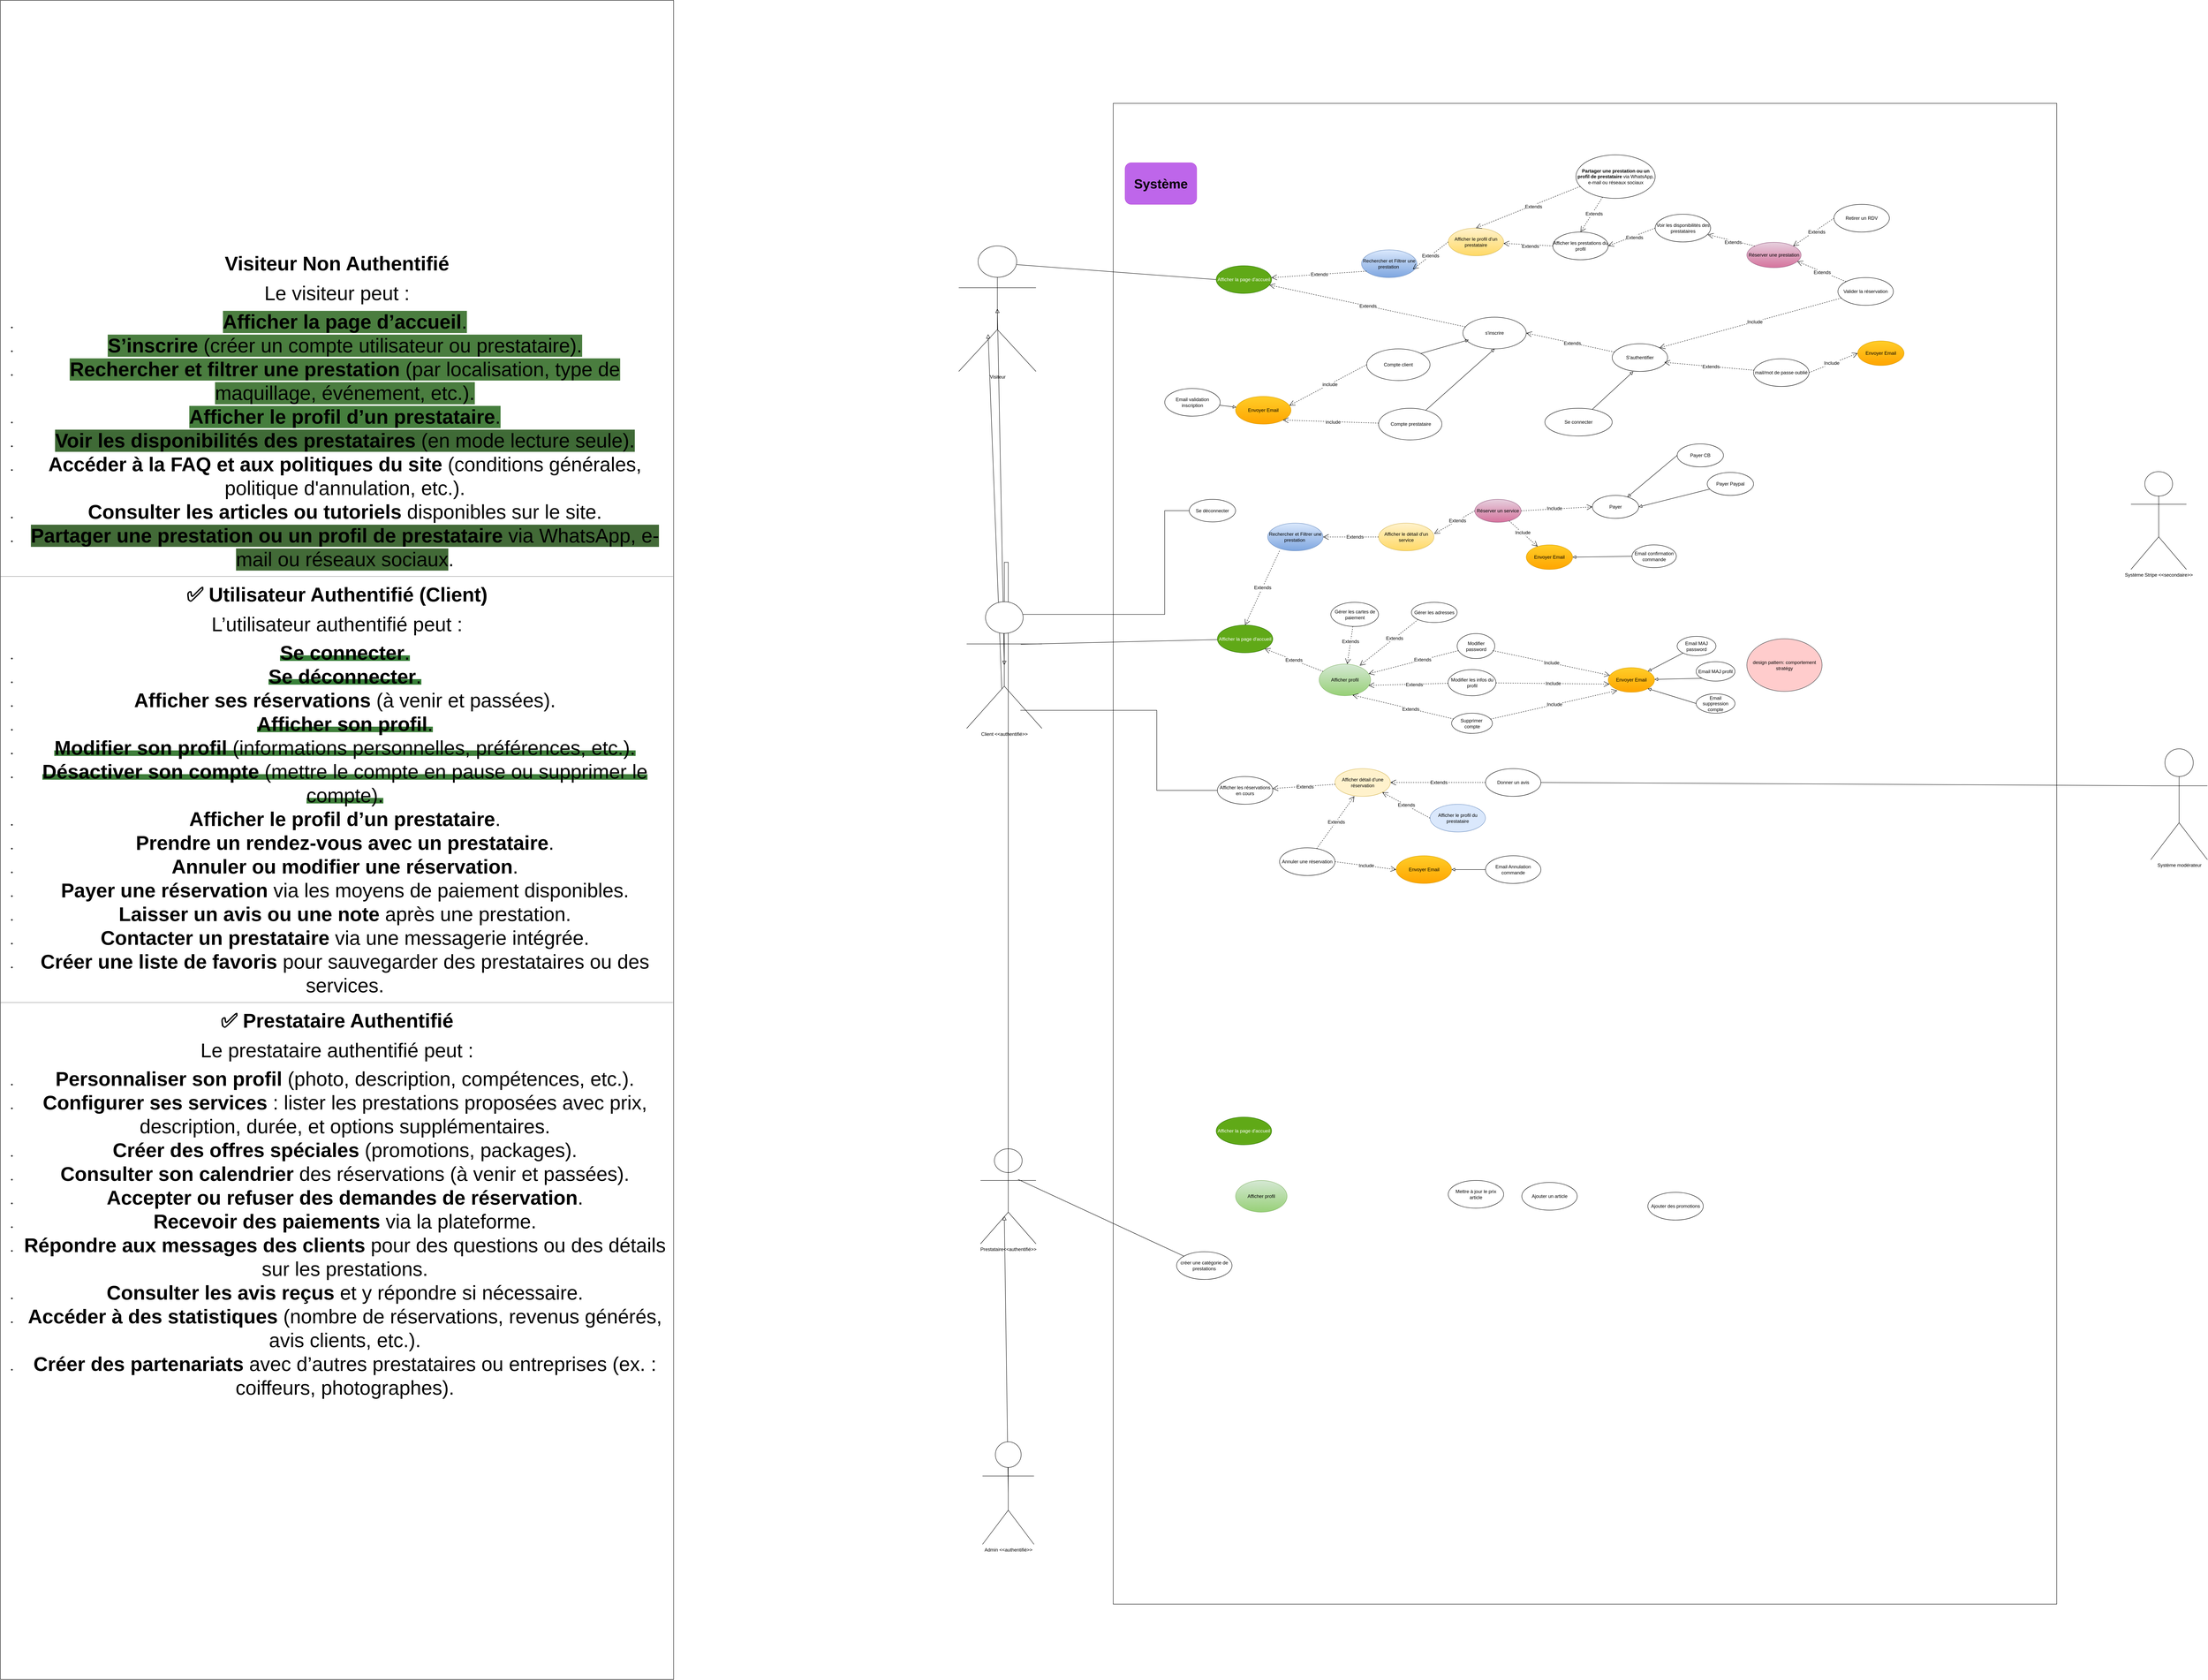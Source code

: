 <mxfile version="26.0.11">
  <diagram name="Page-1" id="6ZYqpIRizQXzz5DhEBzc">
    <mxGraphModel dx="7073" dy="3162" grid="1" gridSize="10" guides="1" tooltips="1" connect="1" arrows="1" fold="1" page="1" pageScale="1" pageWidth="827" pageHeight="1169" math="0" shadow="0">
      <root>
        <mxCell id="0" />
        <mxCell id="1" parent="0" />
        <mxCell id="JcrogjCkA5fSQEfnVnb9-1" value="Visiteur" style="shape=umlActor;verticalLabelPosition=bottom;verticalAlign=top;html=1;" parent="1" vertex="1">
          <mxGeometry x="-870" y="-540" width="195" height="317" as="geometry" />
        </mxCell>
        <mxCell id="JcrogjCkA5fSQEfnVnb9-2" style="rounded=0;orthogonalLoop=1;jettySize=auto;html=1;exitX=0.5;exitY=0.5;exitDx=0;exitDy=0;exitPerimeter=0;fontSize=12;startSize=8;endSize=8;endArrow=block;endFill=0;entryX=0.5;entryY=0.5;entryDx=0;entryDy=0;entryPerimeter=0;" parent="1" source="JcrogjCkA5fSQEfnVnb9-4" target="JcrogjCkA5fSQEfnVnb9-1" edge="1">
          <mxGeometry relative="1" as="geometry" />
        </mxCell>
        <mxCell id="JcrogjCkA5fSQEfnVnb9-3" value="Prestataire&amp;lt;&amp;lt;authentifié&amp;gt;&amp;gt;" style="shape=umlActor;verticalLabelPosition=bottom;verticalAlign=top;html=1;" parent="1" vertex="1">
          <mxGeometry x="-815" y="1740" width="140" height="240" as="geometry" />
        </mxCell>
        <mxCell id="JcrogjCkA5fSQEfnVnb9-5" value="Système Stripe &amp;lt;&amp;lt;secondaire&amp;gt;&amp;gt;" style="shape=umlActor;verticalLabelPosition=bottom;verticalAlign=top;html=1;" parent="1" vertex="1">
          <mxGeometry x="2090" y="30" width="140" height="247" as="geometry" />
        </mxCell>
        <mxCell id="JcrogjCkA5fSQEfnVnb9-6" value="" style="rounded=0;whiteSpace=wrap;html=1;" parent="1" vertex="1">
          <mxGeometry x="-480" y="-900" width="2382.5" height="3790" as="geometry" />
        </mxCell>
        <mxCell id="JcrogjCkA5fSQEfnVnb9-7" value="" style="rounded=1;whiteSpace=wrap;html=1;fillColor=light-dark(#be66ea, #392f3f);strokeColor=light-dark(#b84cd6, #9577a3);" parent="1" vertex="1">
          <mxGeometry x="-450" y="-750" width="180.75" height="105" as="geometry" />
        </mxCell>
        <mxCell id="JcrogjCkA5fSQEfnVnb9-8" value="&lt;font style=&quot;font-size: 33px;&quot;&gt;&lt;b&gt;Système&lt;/b&gt;&lt;/font&gt;" style="text;strokeColor=none;fillColor=none;html=1;align=center;verticalAlign=middle;whiteSpace=wrap;rounded=0;fontSize=16;strokeWidth=2;" parent="1" vertex="1">
          <mxGeometry x="-419.25" y="-722.5" width="119.25" height="50" as="geometry" />
        </mxCell>
        <mxCell id="JcrogjCkA5fSQEfnVnb9-9" value="" style="endArrow=none;html=1;rounded=0;fontSize=12;startSize=8;endSize=8;entryX=0;entryY=0.5;entryDx=0;entryDy=0;exitX=0.75;exitY=0.149;exitDx=0;exitDy=0;exitPerimeter=0;" parent="1" source="JcrogjCkA5fSQEfnVnb9-1" target="JcrogjCkA5fSQEfnVnb9-14" edge="1">
          <mxGeometry width="50" height="50" relative="1" as="geometry">
            <mxPoint x="-480" y="-453" as="sourcePoint" />
            <mxPoint x="-122" y="-265" as="targetPoint" />
          </mxGeometry>
        </mxCell>
        <mxCell id="JcrogjCkA5fSQEfnVnb9-10" style="rounded=0;orthogonalLoop=1;jettySize=auto;html=1;exitX=0.5;exitY=0.5;exitDx=0;exitDy=0;exitPerimeter=0;fontSize=12;startSize=8;endSize=8;endArrow=block;endFill=0;entryX=0.429;entryY=0.708;entryDx=0;entryDy=0;entryPerimeter=0;" parent="1" source="JcrogjCkA5fSQEfnVnb9-11" target="JcrogjCkA5fSQEfnVnb9-3" edge="1">
          <mxGeometry relative="1" as="geometry">
            <mxPoint x="-512" y="855" as="targetPoint" />
          </mxGeometry>
        </mxCell>
        <mxCell id="JcrogjCkA5fSQEfnVnb9-11" value="Admin &amp;lt;&amp;lt;authentifié&amp;gt;&amp;gt;" style="shape=umlActor;verticalLabelPosition=bottom;verticalAlign=top;html=1;" parent="1" vertex="1">
          <mxGeometry x="-810" y="2480" width="130" height="259" as="geometry" />
        </mxCell>
        <mxCell id="JcrogjCkA5fSQEfnVnb9-12" style="rounded=0;orthogonalLoop=1;jettySize=auto;html=1;exitX=0.466;exitY=0.686;exitDx=0;exitDy=0;exitPerimeter=0;entryX=0.38;entryY=0.704;entryDx=0;entryDy=0;entryPerimeter=0;fontSize=12;startSize=8;endSize=8;endArrow=block;endFill=0;" parent="1" source="JcrogjCkA5fSQEfnVnb9-4" target="JcrogjCkA5fSQEfnVnb9-1" edge="1">
          <mxGeometry relative="1" as="geometry" />
        </mxCell>
        <mxCell id="JcrogjCkA5fSQEfnVnb9-13" value="Rechercher et Filtrer une prestation&amp;nbsp;" style="ellipse;whiteSpace=wrap;html=1;fillColor=#dae8fc;strokeColor=#6c8ebf;gradientColor=#7ea6e0;" parent="1" vertex="1">
          <mxGeometry x="147" y="-530" width="140" height="70" as="geometry" />
        </mxCell>
        <mxCell id="JcrogjCkA5fSQEfnVnb9-14" value="Afficher la page d&#39;accueil" style="ellipse;whiteSpace=wrap;html=1;fillColor=#60a917;strokeColor=#2D7600;fontColor=#ffffff;" parent="1" vertex="1">
          <mxGeometry x="-220" y="-490" width="140" height="70" as="geometry" />
        </mxCell>
        <mxCell id="JcrogjCkA5fSQEfnVnb9-15" value="Extends" style="endArrow=open;endSize=12;dashed=1;html=1;rounded=0;fontSize=12;curved=1;exitX=0.09;exitY=0.768;exitDx=0;exitDy=0;exitPerimeter=0;" parent="1" source="JcrogjCkA5fSQEfnVnb9-13" target="JcrogjCkA5fSQEfnVnb9-14" edge="1">
          <mxGeometry x="-0.004" width="160" relative="1" as="geometry">
            <mxPoint x="62" y="-177" as="sourcePoint" />
            <mxPoint x="222" y="-177" as="targetPoint" />
            <mxPoint as="offset" />
          </mxGeometry>
        </mxCell>
        <mxCell id="JcrogjCkA5fSQEfnVnb9-16" value="Afficher le profil d&#39;un prestataire" style="ellipse;whiteSpace=wrap;html=1;fillColor=#fff2cc;gradientColor=#ffd966;strokeColor=#d6b656;" parent="1" vertex="1">
          <mxGeometry x="366" y="-585" width="140" height="70" as="geometry" />
        </mxCell>
        <mxCell id="JcrogjCkA5fSQEfnVnb9-17" value="Extends" style="endArrow=open;endSize=12;dashed=1;html=1;rounded=0;fontSize=12;curved=1;exitX=0;exitY=0.5;exitDx=0;exitDy=0;entryX=0.926;entryY=0.698;entryDx=0;entryDy=0;entryPerimeter=0;" parent="1" source="JcrogjCkA5fSQEfnVnb9-16" target="JcrogjCkA5fSQEfnVnb9-13" edge="1">
          <mxGeometry x="0.01" width="160" relative="1" as="geometry">
            <mxPoint x="438" y="-216" as="sourcePoint" />
            <mxPoint x="315" y="-221" as="targetPoint" />
            <Array as="points" />
            <mxPoint as="offset" />
          </mxGeometry>
        </mxCell>
        <mxCell id="JcrogjCkA5fSQEfnVnb9-22" value="Retirer un RDV" style="ellipse;whiteSpace=wrap;html=1;" parent="1" vertex="1">
          <mxGeometry x="1340" y="-645" width="140" height="70" as="geometry" />
        </mxCell>
        <mxCell id="JcrogjCkA5fSQEfnVnb9-23" value="Extends" style="endArrow=open;endSize=12;dashed=1;html=1;rounded=0;fontSize=12;curved=1;exitX=0;exitY=0.5;exitDx=0;exitDy=0;entryX=1;entryY=0;entryDx=0;entryDy=0;" parent="1" source="JcrogjCkA5fSQEfnVnb9-22" target="ZPxUNIYuf-vSOhyrgH9L-7" edge="1">
          <mxGeometry x="-0.093" y="4" width="160" relative="1" as="geometry">
            <mxPoint x="313" y="-135" as="sourcePoint" />
            <mxPoint x="468.77" y="-331.533" as="targetPoint" />
            <mxPoint as="offset" />
          </mxGeometry>
        </mxCell>
        <mxCell id="JcrogjCkA5fSQEfnVnb9-28" value="Valider la réservation" style="ellipse;whiteSpace=wrap;html=1;" parent="1" vertex="1">
          <mxGeometry x="1350" y="-460" width="140" height="70" as="geometry" />
        </mxCell>
        <mxCell id="JcrogjCkA5fSQEfnVnb9-29" value="S&#39;authentifier" style="ellipse;whiteSpace=wrap;html=1;" parent="1" vertex="1">
          <mxGeometry x="780" y="-293" width="140" height="70" as="geometry" />
        </mxCell>
        <mxCell id="JcrogjCkA5fSQEfnVnb9-30" value="Extends" style="endArrow=open;endSize=12;dashed=1;html=1;rounded=0;fontSize=12;curved=1;exitX=0;exitY=0;exitDx=0;exitDy=0;entryX=0.928;entryY=0.75;entryDx=0;entryDy=0;entryPerimeter=0;" parent="1" source="JcrogjCkA5fSQEfnVnb9-28" target="ZPxUNIYuf-vSOhyrgH9L-7" edge="1">
          <mxGeometry x="-0.051" y="1" width="160" relative="1" as="geometry">
            <mxPoint x="261" y="-28" as="sourcePoint" />
            <mxPoint x="500" y="-155" as="targetPoint" />
            <mxPoint x="-1" as="offset" />
          </mxGeometry>
        </mxCell>
        <mxCell id="JcrogjCkA5fSQEfnVnb9-31" value="Include" style="endArrow=open;endSize=12;dashed=1;html=1;rounded=0;fontSize=12;curved=1;entryX=1;entryY=0;entryDx=0;entryDy=0;" parent="1" source="JcrogjCkA5fSQEfnVnb9-28" target="JcrogjCkA5fSQEfnVnb9-29" edge="1">
          <mxGeometry x="-0.051" y="1" width="160" relative="1" as="geometry">
            <mxPoint x="265" y="57" as="sourcePoint" />
            <mxPoint x="140" y="34" as="targetPoint" />
            <mxPoint x="-1" as="offset" />
          </mxGeometry>
        </mxCell>
        <mxCell id="JcrogjCkA5fSQEfnVnb9-32" value="s&#39;inscrire" style="ellipse;whiteSpace=wrap;html=1;" parent="1" vertex="1">
          <mxGeometry x="403" y="-360" width="160" height="80" as="geometry" />
        </mxCell>
        <mxCell id="JcrogjCkA5fSQEfnVnb9-33" value="Extends" style="endArrow=open;endSize=12;dashed=1;html=1;rounded=0;fontSize=12;curved=1;" parent="1" source="JcrogjCkA5fSQEfnVnb9-32" target="JcrogjCkA5fSQEfnVnb9-14" edge="1">
          <mxGeometry x="-0.004" width="160" relative="1" as="geometry">
            <mxPoint x="-108" y="-137" as="sourcePoint" />
            <mxPoint x="-121" y="-203" as="targetPoint" />
            <mxPoint as="offset" />
          </mxGeometry>
        </mxCell>
        <mxCell id="JcrogjCkA5fSQEfnVnb9-34" value="Extends" style="endArrow=open;endSize=12;dashed=1;html=1;rounded=0;fontSize=12;curved=1;entryX=1;entryY=0.5;entryDx=0;entryDy=0;" parent="1" source="JcrogjCkA5fSQEfnVnb9-29" target="JcrogjCkA5fSQEfnVnb9-32" edge="1">
          <mxGeometry x="-0.051" y="1" width="160" relative="1" as="geometry">
            <mxPoint x="117" y="161" as="sourcePoint" />
            <mxPoint x="-8" y="138" as="targetPoint" />
            <mxPoint x="-1" as="offset" />
          </mxGeometry>
        </mxCell>
        <mxCell id="JcrogjCkA5fSQEfnVnb9-35" value="Donner un avis" style="ellipse;whiteSpace=wrap;html=1;" parent="1" vertex="1">
          <mxGeometry x="460" y="780" width="140" height="70" as="geometry" />
        </mxCell>
        <mxCell id="JcrogjCkA5fSQEfnVnb9-37" value="Afficher les réservations en cours" style="ellipse;whiteSpace=wrap;html=1;" parent="1" vertex="1">
          <mxGeometry x="-217" y="800" width="140" height="70" as="geometry" />
        </mxCell>
        <mxCell id="JcrogjCkA5fSQEfnVnb9-40" value="Envoyer Email" style="ellipse;whiteSpace=wrap;html=1;fillColor=#ffcd28;strokeColor=#d79b00;gradientColor=#ffa500;" parent="1" vertex="1">
          <mxGeometry x="-171" y="-160" width="140" height="70" as="geometry" />
        </mxCell>
        <mxCell id="JcrogjCkA5fSQEfnVnb9-41" value="Email validation inscription" style="ellipse;whiteSpace=wrap;html=1;" parent="1" vertex="1">
          <mxGeometry x="-349.88" y="-180" width="140" height="70" as="geometry" />
        </mxCell>
        <mxCell id="JcrogjCkA5fSQEfnVnb9-42" style="rounded=0;orthogonalLoop=1;jettySize=auto;html=1;fontSize=12;endArrow=block;endFill=0;" parent="1" source="JcrogjCkA5fSQEfnVnb9-41" target="JcrogjCkA5fSQEfnVnb9-40" edge="1">
          <mxGeometry relative="1" as="geometry">
            <mxPoint x="-231.5" y="54" as="sourcePoint" />
            <mxPoint x="-218.5" y="-225" as="targetPoint" />
          </mxGeometry>
        </mxCell>
        <mxCell id="JcrogjCkA5fSQEfnVnb9-43" value="include" style="endArrow=open;endSize=12;dashed=1;html=1;rounded=0;fontSize=12;curved=1;entryX=0.971;entryY=0.329;entryDx=0;entryDy=0;entryPerimeter=0;exitX=0;exitY=0.5;exitDx=0;exitDy=0;" parent="1" source="ZPxUNIYuf-vSOhyrgH9L-33" target="JcrogjCkA5fSQEfnVnb9-40" edge="1">
          <mxGeometry x="-0.051" y="1" width="160" relative="1" as="geometry">
            <mxPoint x="-148" y="-62" as="sourcePoint" />
            <mxPoint x="-119" y="-179" as="targetPoint" />
            <mxPoint x="-1" as="offset" />
          </mxGeometry>
        </mxCell>
        <mxCell id="JcrogjCkA5fSQEfnVnb9-44" value="Se déconnecter" style="ellipse;whiteSpace=wrap;html=1;" parent="1" vertex="1">
          <mxGeometry x="-288" y="100" width="117" height="57" as="geometry" />
        </mxCell>
        <mxCell id="JcrogjCkA5fSQEfnVnb9-45" value="" style="endArrow=none;html=1;rounded=0;fontSize=12;startSize=8;endSize=8;exitX=0.75;exitY=0.1;exitDx=0;exitDy=0;exitPerimeter=0;edgeStyle=elbowEdgeStyle;" parent="1" source="JcrogjCkA5fSQEfnVnb9-4" target="JcrogjCkA5fSQEfnVnb9-44" edge="1">
          <mxGeometry width="50" height="50" relative="1" as="geometry">
            <mxPoint x="-482" y="27" as="sourcePoint" />
            <mxPoint x="-189" y="78" as="targetPoint" />
            <Array as="points">
              <mxPoint x="-350" y="240" />
            </Array>
          </mxGeometry>
        </mxCell>
        <mxCell id="JcrogjCkA5fSQEfnVnb9-46" value="Réserver un service" style="ellipse;whiteSpace=wrap;html=1;fillColor=#e6d0de;strokeColor=#996185;gradientColor=#d5739d;" parent="1" vertex="1">
          <mxGeometry x="433" y="100" width="117" height="58" as="geometry" />
        </mxCell>
        <mxCell id="JcrogjCkA5fSQEfnVnb9-47" value="Envoyer Email" style="ellipse;whiteSpace=wrap;html=1;fillColor=#ffcd28;strokeColor=#d79b00;gradientColor=#ffa500;" parent="1" vertex="1">
          <mxGeometry x="563" y="215" width="117" height="62" as="geometry" />
        </mxCell>
        <mxCell id="JcrogjCkA5fSQEfnVnb9-48" value="Include" style="endArrow=open;endSize=12;dashed=1;html=1;rounded=0;fontSize=12;curved=1;" parent="1" source="JcrogjCkA5fSQEfnVnb9-46" target="JcrogjCkA5fSQEfnVnb9-47" edge="1">
          <mxGeometry x="-0.051" y="1" width="160" relative="1" as="geometry">
            <mxPoint x="-67" y="334" as="sourcePoint" />
            <mxPoint x="-117" y="257" as="targetPoint" />
            <mxPoint x="-1" as="offset" />
          </mxGeometry>
        </mxCell>
        <mxCell id="JcrogjCkA5fSQEfnVnb9-49" value="Email confirmation commande" style="ellipse;whiteSpace=wrap;html=1;" parent="1" vertex="1">
          <mxGeometry x="830" y="215" width="112" height="57.5" as="geometry" />
        </mxCell>
        <mxCell id="JcrogjCkA5fSQEfnVnb9-50" style="rounded=0;orthogonalLoop=1;jettySize=auto;html=1;fontSize=12;endArrow=block;endFill=0;exitX=0;exitY=0.5;exitDx=0;exitDy=0;entryX=1;entryY=0.5;entryDx=0;entryDy=0;" parent="1" source="JcrogjCkA5fSQEfnVnb9-49" target="JcrogjCkA5fSQEfnVnb9-47" edge="1">
          <mxGeometry relative="1" as="geometry">
            <mxPoint x="-31" y="394" as="sourcePoint" />
            <mxPoint x="-52" y="308" as="targetPoint" />
          </mxGeometry>
        </mxCell>
        <mxCell id="JcrogjCkA5fSQEfnVnb9-52" value="" style="endArrow=none;html=1;rounded=0;exitX=0.714;exitY=0.857;exitDx=0;exitDy=0;exitPerimeter=0;edgeStyle=elbowEdgeStyle;" parent="1" source="JcrogjCkA5fSQEfnVnb9-4" target="JcrogjCkA5fSQEfnVnb9-37" edge="1">
          <mxGeometry width="50" height="50" relative="1" as="geometry">
            <mxPoint x="-511" y="178" as="sourcePoint" />
            <mxPoint x="-296" y="354.5" as="targetPoint" />
            <Array as="points">
              <mxPoint x="-370" y="690" />
            </Array>
          </mxGeometry>
        </mxCell>
        <mxCell id="JcrogjCkA5fSQEfnVnb9-53" value="Afficher détail d&#39;une réservation" style="ellipse;whiteSpace=wrap;html=1;fillColor=#fff2cc;strokeColor=#d6b656;" parent="1" vertex="1">
          <mxGeometry x="80" y="780" width="140" height="70" as="geometry" />
        </mxCell>
        <mxCell id="JcrogjCkA5fSQEfnVnb9-54" value="Extends" style="endArrow=open;endSize=12;dashed=1;html=1;rounded=0;fontSize=12;curved=1;" parent="1" source="JcrogjCkA5fSQEfnVnb9-53" target="JcrogjCkA5fSQEfnVnb9-37" edge="1">
          <mxGeometry x="-0.051" y="1" width="160" relative="1" as="geometry">
            <mxPoint x="-46" y="542" as="sourcePoint" />
            <mxPoint x="-96" y="465" as="targetPoint" />
            <mxPoint x="-1" as="offset" />
          </mxGeometry>
        </mxCell>
        <mxCell id="JcrogjCkA5fSQEfnVnb9-56" value="Extends" style="endArrow=open;endSize=12;dashed=1;html=1;rounded=0;fontSize=12;curved=1;entryX=1;entryY=0.5;entryDx=0;entryDy=0;exitX=0;exitY=0.5;exitDx=0;exitDy=0;" parent="1" source="JcrogjCkA5fSQEfnVnb9-35" target="JcrogjCkA5fSQEfnVnb9-53" edge="1">
          <mxGeometry x="-0.012" width="160" relative="1" as="geometry">
            <mxPoint x="397" y="330" as="sourcePoint" />
            <mxPoint x="212.66" y="823.82" as="targetPoint" />
            <mxPoint as="offset" />
          </mxGeometry>
        </mxCell>
        <mxCell id="JcrogjCkA5fSQEfnVnb9-60" value="Afficher le profil du prestataire" style="ellipse;whiteSpace=wrap;html=1;fillColor=#dae8fc;strokeColor=#6c8ebf;" parent="1" vertex="1">
          <mxGeometry x="320" y="870" width="140" height="70" as="geometry" />
        </mxCell>
        <mxCell id="JcrogjCkA5fSQEfnVnb9-61" value="Extends" style="endArrow=open;endSize=12;dashed=1;html=1;rounded=0;fontSize=12;curved=1;exitX=0;exitY=0.5;exitDx=0;exitDy=0;entryX=1;entryY=1;entryDx=0;entryDy=0;" parent="1" source="JcrogjCkA5fSQEfnVnb9-60" target="JcrogjCkA5fSQEfnVnb9-53" edge="1">
          <mxGeometry x="0.012" width="160" relative="1" as="geometry">
            <mxPoint x="152" y="453.09" as="sourcePoint" />
            <mxPoint x="71" y="453.09" as="targetPoint" />
            <mxPoint x="1" as="offset" />
          </mxGeometry>
        </mxCell>
        <mxCell id="JcrogjCkA5fSQEfnVnb9-62" value="Annuler une réservation" style="ellipse;whiteSpace=wrap;html=1;" parent="1" vertex="1">
          <mxGeometry x="-60" y="980" width="140" height="70" as="geometry" />
        </mxCell>
        <mxCell id="JcrogjCkA5fSQEfnVnb9-63" value="Extends" style="endArrow=open;endSize=12;dashed=1;html=1;rounded=0;fontSize=12;curved=1;entryX=0.35;entryY=0.994;entryDx=0;entryDy=0;entryPerimeter=0;" parent="1" source="JcrogjCkA5fSQEfnVnb9-62" target="JcrogjCkA5fSQEfnVnb9-53" edge="1">
          <mxGeometry x="0.012" width="160" relative="1" as="geometry">
            <mxPoint x="147" y="525" as="sourcePoint" />
            <mxPoint x="84.615" y="1008.462" as="targetPoint" />
            <mxPoint x="1" as="offset" />
          </mxGeometry>
        </mxCell>
        <mxCell id="JcrogjCkA5fSQEfnVnb9-64" value="Envoyer Email" style="ellipse;whiteSpace=wrap;html=1;fillColor=#ffcd28;strokeColor=#d79b00;gradientColor=#ffa500;" parent="1" vertex="1">
          <mxGeometry x="234.5" y="1000" width="140" height="70" as="geometry" />
        </mxCell>
        <mxCell id="JcrogjCkA5fSQEfnVnb9-65" value="Include" style="endArrow=open;endSize=12;dashed=1;html=1;rounded=0;fontSize=12;curved=1;exitX=1;exitY=0.5;exitDx=0;exitDy=0;entryX=0;entryY=0.5;entryDx=0;entryDy=0;" parent="1" source="JcrogjCkA5fSQEfnVnb9-62" target="JcrogjCkA5fSQEfnVnb9-64" edge="1">
          <mxGeometry x="0.029" width="160" relative="1" as="geometry">
            <mxPoint x="268" y="547" as="sourcePoint" />
            <mxPoint x="330" y="548" as="targetPoint" />
            <mxPoint as="offset" />
            <Array as="points" />
          </mxGeometry>
        </mxCell>
        <mxCell id="JcrogjCkA5fSQEfnVnb9-66" value="Email Annulation commande" style="ellipse;whiteSpace=wrap;html=1;" parent="1" vertex="1">
          <mxGeometry x="460" y="1000" width="140" height="70" as="geometry" />
        </mxCell>
        <mxCell id="JcrogjCkA5fSQEfnVnb9-67" style="rounded=0;orthogonalLoop=1;jettySize=auto;html=1;fontSize=12;endArrow=block;endFill=0;" parent="1" source="JcrogjCkA5fSQEfnVnb9-66" target="JcrogjCkA5fSQEfnVnb9-64" edge="1">
          <mxGeometry relative="1" as="geometry">
            <mxPoint x="445" y="432" as="sourcePoint" />
            <mxPoint x="377" y="433" as="targetPoint" />
          </mxGeometry>
        </mxCell>
        <mxCell id="JcrogjCkA5fSQEfnVnb9-68" value="Afficher profil" style="ellipse;whiteSpace=wrap;html=1;fillColor=#d5e8d4;gradientColor=#97d077;strokeColor=#82b366;" parent="1" vertex="1">
          <mxGeometry x="40" y="516" width="130" height="80" as="geometry" />
        </mxCell>
        <mxCell id="JcrogjCkA5fSQEfnVnb9-69" value="" style="endArrow=none;html=1;rounded=0;fontSize=12;startSize=8;endSize=8;exitX=0.72;exitY=0.336;exitDx=0;exitDy=0;exitPerimeter=0;" parent="1" source="JcrogjCkA5fSQEfnVnb9-4" target="ZPxUNIYuf-vSOhyrgH9L-13" edge="1">
          <mxGeometry width="50" height="50" relative="1" as="geometry">
            <mxPoint x="-475" y="54" as="sourcePoint" />
            <mxPoint x="-180" y="390" as="targetPoint" />
          </mxGeometry>
        </mxCell>
        <mxCell id="JcrogjCkA5fSQEfnVnb9-70" value="Modifier les infos du profil" style="ellipse;whiteSpace=wrap;html=1;" parent="1" vertex="1">
          <mxGeometry x="365.5" y="530" width="121" height="66" as="geometry" />
        </mxCell>
        <mxCell id="JcrogjCkA5fSQEfnVnb9-71" value="Modifier password" style="ellipse;whiteSpace=wrap;html=1;" parent="1" vertex="1">
          <mxGeometry x="388.5" y="439" width="95" height="63" as="geometry" />
        </mxCell>
        <mxCell id="JcrogjCkA5fSQEfnVnb9-72" value="Extends" style="endArrow=open;endSize=12;dashed=1;html=1;rounded=0;fontSize=12;curved=1;" parent="1" source="JcrogjCkA5fSQEfnVnb9-71" target="JcrogjCkA5fSQEfnVnb9-68" edge="1">
          <mxGeometry x="-0.198" width="160" relative="1" as="geometry">
            <mxPoint x="-102" y="133" as="sourcePoint" />
            <mxPoint x="160" y="540" as="targetPoint" />
            <mxPoint as="offset" />
            <Array as="points" />
          </mxGeometry>
        </mxCell>
        <mxCell id="JcrogjCkA5fSQEfnVnb9-73" value="Extends" style="endArrow=open;endSize=12;dashed=1;html=1;rounded=0;fontSize=12;curved=1;entryX=0.961;entryY=0.673;entryDx=0;entryDy=0;entryPerimeter=0;" parent="1" source="JcrogjCkA5fSQEfnVnb9-70" target="JcrogjCkA5fSQEfnVnb9-68" edge="1">
          <mxGeometry x="-0.148" y="1" width="160" relative="1" as="geometry">
            <mxPoint x="-137" y="110" as="sourcePoint" />
            <mxPoint x="-188" y="140" as="targetPoint" />
            <mxPoint as="offset" />
          </mxGeometry>
        </mxCell>
        <mxCell id="JcrogjCkA5fSQEfnVnb9-74" value="Supprimer&amp;nbsp; compte" style="ellipse;whiteSpace=wrap;html=1;" parent="1" vertex="1">
          <mxGeometry x="374.5" y="640" width="103" height="51" as="geometry" />
        </mxCell>
        <mxCell id="JcrogjCkA5fSQEfnVnb9-75" value="Extends" style="endArrow=open;endSize=12;dashed=1;html=1;rounded=0;fontSize=12;curved=1;entryX=0.648;entryY=0.976;entryDx=0;entryDy=0;entryPerimeter=0;" parent="1" source="JcrogjCkA5fSQEfnVnb9-74" target="JcrogjCkA5fSQEfnVnb9-68" edge="1">
          <mxGeometry x="-0.148" y="1" width="160" relative="1" as="geometry">
            <mxPoint x="-73" y="143" as="sourcePoint" />
            <mxPoint x="136" y="573" as="targetPoint" />
            <mxPoint as="offset" />
          </mxGeometry>
        </mxCell>
        <mxCell id="JcrogjCkA5fSQEfnVnb9-76" value="Envoyer Email" style="ellipse;whiteSpace=wrap;html=1;fillColor=#ffcd28;strokeColor=#d79b00;gradientColor=#ffa500;" parent="1" vertex="1">
          <mxGeometry x="770" y="525" width="117" height="62" as="geometry" />
        </mxCell>
        <mxCell id="JcrogjCkA5fSQEfnVnb9-77" value="Include" style="endArrow=open;endSize=12;dashed=1;html=1;rounded=0;fontSize=12;curved=1;exitX=0.945;exitY=0.681;exitDx=0;exitDy=0;exitPerimeter=0;" parent="1" source="JcrogjCkA5fSQEfnVnb9-71" target="JcrogjCkA5fSQEfnVnb9-76" edge="1">
          <mxGeometry x="0.01" width="160" relative="1" as="geometry">
            <mxPoint x="44" y="107" as="sourcePoint" />
            <mxPoint x="-19" y="136" as="targetPoint" />
            <mxPoint as="offset" />
          </mxGeometry>
        </mxCell>
        <mxCell id="JcrogjCkA5fSQEfnVnb9-78" value="Include" style="endArrow=open;endSize=12;dashed=1;html=1;rounded=0;fontSize=12;curved=1;entryX=0.026;entryY=0.672;entryDx=0;entryDy=0;entryPerimeter=0;" parent="1" source="JcrogjCkA5fSQEfnVnb9-70" target="JcrogjCkA5fSQEfnVnb9-76" edge="1">
          <mxGeometry x="0.01" width="160" relative="1" as="geometry">
            <mxPoint x="-19" y="157" as="sourcePoint" />
            <mxPoint x="189" y="202" as="targetPoint" />
            <mxPoint as="offset" />
          </mxGeometry>
        </mxCell>
        <mxCell id="JcrogjCkA5fSQEfnVnb9-79" value="Include" style="endArrow=open;endSize=12;dashed=1;html=1;rounded=0;fontSize=12;curved=1;entryX=0.192;entryY=0.932;entryDx=0;entryDy=0;entryPerimeter=0;" parent="1" source="JcrogjCkA5fSQEfnVnb9-74" target="JcrogjCkA5fSQEfnVnb9-76" edge="1">
          <mxGeometry x="0.01" width="160" relative="1" as="geometry">
            <mxPoint x="19" y="175" as="sourcePoint" />
            <mxPoint x="142" y="159" as="targetPoint" />
            <mxPoint as="offset" />
          </mxGeometry>
        </mxCell>
        <mxCell id="JcrogjCkA5fSQEfnVnb9-80" value="Email MAJ password" style="ellipse;whiteSpace=wrap;html=1;" parent="1" vertex="1">
          <mxGeometry x="944" y="446" width="98" height="49" as="geometry" />
        </mxCell>
        <mxCell id="JcrogjCkA5fSQEfnVnb9-81" value="Email MAJ profil" style="ellipse;whiteSpace=wrap;html=1;" parent="1" vertex="1">
          <mxGeometry x="992" y="510" width="98" height="49" as="geometry" />
        </mxCell>
        <mxCell id="JcrogjCkA5fSQEfnVnb9-82" value="Email suppression compte" style="ellipse;whiteSpace=wrap;html=1;" parent="1" vertex="1">
          <mxGeometry x="992" y="591" width="98" height="49" as="geometry" />
        </mxCell>
        <mxCell id="JcrogjCkA5fSQEfnVnb9-83" style="rounded=0;orthogonalLoop=1;jettySize=auto;html=1;fontSize=12;endArrow=block;endFill=0;" parent="1" source="JcrogjCkA5fSQEfnVnb9-80" target="JcrogjCkA5fSQEfnVnb9-76" edge="1">
          <mxGeometry relative="1" as="geometry">
            <mxPoint x="368" y="120" as="sourcePoint" />
            <mxPoint x="249" y="202" as="targetPoint" />
          </mxGeometry>
        </mxCell>
        <mxCell id="JcrogjCkA5fSQEfnVnb9-85" style="rounded=0;orthogonalLoop=1;jettySize=auto;html=1;fontSize=12;endArrow=block;endFill=0;entryX=1;entryY=1;entryDx=0;entryDy=0;exitX=0;exitY=0.5;exitDx=0;exitDy=0;" parent="1" source="JcrogjCkA5fSQEfnVnb9-82" target="JcrogjCkA5fSQEfnVnb9-76" edge="1">
          <mxGeometry relative="1" as="geometry">
            <mxPoint x="302" y="226" as="sourcePoint" />
            <mxPoint x="229" y="218" as="targetPoint" />
          </mxGeometry>
        </mxCell>
        <mxCell id="JcrogjCkA5fSQEfnVnb9-86" style="edgeStyle=none;curved=1;rounded=0;orthogonalLoop=1;jettySize=auto;html=1;exitX=0.5;exitY=1;exitDx=0;exitDy=0;fontSize=12;startSize=8;endSize=8;" parent="1" edge="1">
          <mxGeometry relative="1" as="geometry">
            <mxPoint x="20" y="1030" as="sourcePoint" />
            <mxPoint x="20" y="1030" as="targetPoint" />
          </mxGeometry>
        </mxCell>
        <mxCell id="JcrogjCkA5fSQEfnVnb9-87" value="Gérer les cartes de paiement" style="ellipse;whiteSpace=wrap;html=1;" parent="1" vertex="1">
          <mxGeometry x="69.5" y="360" width="120.5" height="61" as="geometry" />
        </mxCell>
        <mxCell id="JcrogjCkA5fSQEfnVnb9-88" value="Gérer les adresses" style="ellipse;whiteSpace=wrap;html=1;" parent="1" vertex="1">
          <mxGeometry x="273" y="360" width="115.5" height="51" as="geometry" />
        </mxCell>
        <mxCell id="JcrogjCkA5fSQEfnVnb9-89" value="Extends" style="endArrow=open;endSize=12;dashed=1;html=1;rounded=0;fontSize=12;" parent="1" source="JcrogjCkA5fSQEfnVnb9-87" target="JcrogjCkA5fSQEfnVnb9-68" edge="1">
          <mxGeometry x="-0.19" width="160" relative="1" as="geometry">
            <mxPoint x="-162" y="248" as="sourcePoint" />
            <mxPoint x="-225" y="216" as="targetPoint" />
            <mxPoint as="offset" />
          </mxGeometry>
        </mxCell>
        <mxCell id="JcrogjCkA5fSQEfnVnb9-90" value="Extends" style="endArrow=open;endSize=12;dashed=1;html=1;rounded=0;fontSize=12;curved=1;exitX=0;exitY=1;exitDx=0;exitDy=0;entryX=0.788;entryY=0.048;entryDx=0;entryDy=0;entryPerimeter=0;" parent="1" source="JcrogjCkA5fSQEfnVnb9-88" target="JcrogjCkA5fSQEfnVnb9-68" edge="1">
          <mxGeometry x="-0.18" width="160" relative="1" as="geometry">
            <mxPoint x="-238" y="273" as="sourcePoint" />
            <mxPoint x="-198" y="211" as="targetPoint" />
            <mxPoint as="offset" />
            <Array as="points" />
          </mxGeometry>
        </mxCell>
        <mxCell id="JcrogjCkA5fSQEfnVnb9-91" value="créer une catégorie de prestations" style="ellipse;whiteSpace=wrap;html=1;" parent="1" vertex="1">
          <mxGeometry x="-320" y="2000" width="140" height="70" as="geometry" />
        </mxCell>
        <mxCell id="JcrogjCkA5fSQEfnVnb9-93" value="" style="endArrow=none;html=1;rounded=0;exitX=0.677;exitY=0.322;exitDx=0;exitDy=0;exitPerimeter=0;" parent="1" source="JcrogjCkA5fSQEfnVnb9-3" target="JcrogjCkA5fSQEfnVnb9-91" edge="1">
          <mxGeometry width="50" height="50" relative="1" as="geometry">
            <mxPoint x="-424" y="844" as="sourcePoint" />
            <mxPoint x="-225" y="1113" as="targetPoint" />
          </mxGeometry>
        </mxCell>
        <mxCell id="JcrogjCkA5fSQEfnVnb9-95" value="Ajouter un article" style="ellipse;whiteSpace=wrap;html=1;" parent="1" vertex="1">
          <mxGeometry x="551.75" y="1825" width="140" height="70" as="geometry" />
        </mxCell>
        <mxCell id="JcrogjCkA5fSQEfnVnb9-96" value="Mettre à jour le prix article" style="ellipse;whiteSpace=wrap;html=1;" parent="1" vertex="1">
          <mxGeometry x="366" y="1820" width="140" height="70" as="geometry" />
        </mxCell>
        <mxCell id="JcrogjCkA5fSQEfnVnb9-97" value="Ajouter des promotions" style="ellipse;whiteSpace=wrap;html=1;" parent="1" vertex="1">
          <mxGeometry x="870" y="1850" width="140" height="70" as="geometry" />
        </mxCell>
        <mxCell id="JcrogjCkA5fSQEfnVnb9-104" value="Système modérateur" style="shape=umlActor;verticalLabelPosition=bottom;verticalAlign=top;html=1;" parent="1" vertex="1">
          <mxGeometry x="2140" y="730" width="143" height="280" as="geometry" />
        </mxCell>
        <mxCell id="JcrogjCkA5fSQEfnVnb9-105" value="" style="endArrow=none;html=1;rounded=0;exitX=1;exitY=0.5;exitDx=0;exitDy=0;entryX=0;entryY=0.333;entryDx=0;entryDy=0;entryPerimeter=0;elbow=vertical;" parent="1" source="JcrogjCkA5fSQEfnVnb9-35" target="JcrogjCkA5fSQEfnVnb9-104" edge="1">
          <mxGeometry width="50" height="50" relative="1" as="geometry">
            <mxPoint x="-158" y="576" as="sourcePoint" />
            <mxPoint x="1485" y="543" as="targetPoint" />
          </mxGeometry>
        </mxCell>
        <mxCell id="0VXXz9JsmSmNUR_kG7N2-2" value="&lt;h2&gt;&lt;strong&gt;&lt;font style=&quot;font-size: 50px;&quot;&gt;Visiteur Non Authentifié&lt;/font&gt;&lt;/strong&gt;&lt;/h2&gt;&lt;p&gt;&lt;font style=&quot;font-size: 50px;&quot;&gt;Le visiteur peut :&lt;/font&gt;&lt;/p&gt;&lt;ul&gt;&lt;li&gt;&lt;font style=&quot;font-size: 50px; background-color: light-dark(rgb(74, 125, 63), rgb(255, 255, 255));&quot;&gt;&lt;strong style=&quot;&quot;&gt;Afficher la page d’accueil&lt;/strong&gt;.&lt;/font&gt;&lt;/li&gt;&lt;li&gt;&lt;font style=&quot;font-size: 50px; background-color: light-dark(rgb(74, 125, 63), rgb(255, 255, 255));&quot;&gt;&lt;strong style=&quot;&quot;&gt;S’inscrire&lt;/strong&gt; (créer un compte utilisateur ou prestataire).&lt;/font&gt;&lt;/li&gt;&lt;li&gt;&lt;font style=&quot;font-size: 50px; background-color: light-dark(rgb(74, 125, 63), rgb(255, 255, 255));&quot;&gt;&lt;strong style=&quot;&quot;&gt;Rechercher et filtrer une prestation&lt;/strong&gt; (par localisation, type de maquillage, événement, etc.).&lt;/font&gt;&lt;/li&gt;&lt;li&gt;&lt;font style=&quot;font-size: 50px; background-color: light-dark(rgb(69, 126, 61), rgb(255, 255, 255));&quot;&gt;&lt;strong&gt;Afficher le profil d’un prestataire&lt;/strong&gt;.&lt;/font&gt;&lt;/li&gt;&lt;li&gt;&lt;font style=&quot;font-size: 50px; background-color: light-dark(rgb(63, 106, 54), rgb(255, 255, 255));&quot;&gt;&lt;strong&gt;Voir les disponibilités des prestataires&lt;/strong&gt; (en mode lecture seule).&lt;/font&gt;&lt;/li&gt;&lt;li&gt;&lt;font style=&quot;font-size: 50px;&quot;&gt;&lt;strong&gt;Accéder à la FAQ et aux politiques du site&lt;/strong&gt; (conditions générales, politique d&#39;annulation, etc.).&lt;/font&gt;&lt;/li&gt;&lt;li&gt;&lt;font style=&quot;font-size: 50px;&quot;&gt;&lt;strong&gt;Consulter les articles ou tutoriels&lt;/strong&gt; disponibles sur le site.&lt;/font&gt;&lt;/li&gt;&lt;li&gt;&lt;font style=&quot;font-size: 50px;&quot;&gt;&lt;span style=&quot;background-color: light-dark(rgb(66, 106, 55), rgb(255, 255, 255));&quot;&gt;&lt;strong&gt;Partager une prestation ou un profil de prestataire&lt;/strong&gt; via WhatsApp, e-mail ou réseaux sociaux&lt;/span&gt;.&lt;/font&gt;&lt;/li&gt;&lt;/ul&gt;&lt;hr&gt;&lt;h2&gt;&lt;font style=&quot;font-size: 50px;&quot;&gt;✅ &lt;strong&gt;Utilisateur Authentifié (Client)&lt;/strong&gt;&lt;/font&gt;&lt;/h2&gt;&lt;p&gt;&lt;font style=&quot;font-size: 50px;&quot;&gt;L’utilisateur authentifié peut :&lt;/font&gt;&lt;/p&gt;&lt;ul&gt;&lt;li&gt;&lt;span style=&quot;background-color: light-dark(rgb(56, 128, 57), rgb(255, 255, 255));&quot;&gt;&lt;font style=&quot;font-size: 50px;&quot;&gt;&lt;strong&gt;Se connecter&lt;/strong&gt;.&lt;/font&gt;&lt;/span&gt;&lt;/li&gt;&lt;li&gt;&lt;span style=&quot;background-color: light-dark(rgb(56, 128, 57), rgb(255, 255, 255));&quot;&gt;&lt;font style=&quot;font-size: 50px;&quot;&gt;&lt;strong&gt;Se déconnecter&lt;/strong&gt;.&lt;/font&gt;&lt;/span&gt;&lt;/li&gt;&lt;li&gt;&lt;font style=&quot;font-size: 50px;&quot;&gt;&lt;strong&gt;Afficher ses réservations&lt;/strong&gt; (à venir et passées).&lt;/font&gt;&lt;/li&gt;&lt;li&gt;&lt;span style=&quot;background-color: light-dark(rgb(63, 127, 59), rgb(255, 255, 255));&quot;&gt;&lt;font style=&quot;font-size: 50px;&quot;&gt;&lt;strong&gt;Afficher son profil&lt;/strong&gt;.&lt;/font&gt;&lt;/span&gt;&lt;/li&gt;&lt;li&gt;&lt;span style=&quot;background-color: light-dark(rgb(63, 127, 59), rgb(255, 255, 255));&quot;&gt;&lt;font style=&quot;font-size: 50px;&quot;&gt;&lt;strong&gt;Modifier son profil&lt;/strong&gt; (informations personnelles, préférences, etc.).&lt;/font&gt;&lt;/span&gt;&lt;/li&gt;&lt;li&gt;&lt;span style=&quot;background-color: light-dark(rgb(63, 127, 59), rgb(255, 255, 255));&quot;&gt;&lt;font style=&quot;font-size: 50px;&quot;&gt;&lt;strong&gt;Désactiver son compte&lt;/strong&gt; (mettre le compte en pause ou supprimer le compte).&lt;/font&gt;&lt;/span&gt;&lt;/li&gt;&lt;li&gt;&lt;font style=&quot;font-size: 50px;&quot;&gt;&lt;strong&gt;Afficher le profil d’un prestataire&lt;/strong&gt;.&lt;/font&gt;&lt;/li&gt;&lt;li&gt;&lt;font style=&quot;font-size: 50px;&quot;&gt;&lt;strong&gt;Prendre un rendez-vous avec un prestataire&lt;/strong&gt;.&lt;/font&gt;&lt;/li&gt;&lt;li&gt;&lt;font style=&quot;font-size: 50px;&quot;&gt;&lt;strong&gt;Annuler ou modifier une réservation&lt;/strong&gt;.&lt;/font&gt;&lt;/li&gt;&lt;li&gt;&lt;font style=&quot;font-size: 50px;&quot;&gt;&lt;strong&gt;Payer une réservation&lt;/strong&gt; via les moyens de paiement disponibles.&lt;/font&gt;&lt;/li&gt;&lt;li&gt;&lt;font style=&quot;font-size: 50px;&quot;&gt;&lt;strong&gt;Laisser un avis ou une note&lt;/strong&gt; après une prestation.&lt;/font&gt;&lt;/li&gt;&lt;li&gt;&lt;font style=&quot;font-size: 50px;&quot;&gt;&lt;strong&gt;Contacter un prestataire&lt;/strong&gt; via une messagerie intégrée.&lt;/font&gt;&lt;/li&gt;&lt;li&gt;&lt;font style=&quot;font-size: 50px;&quot;&gt;&lt;strong&gt;Créer une liste de favoris&lt;/strong&gt; pour sauvegarder des prestataires ou des services.&lt;/font&gt;&lt;/li&gt;&lt;/ul&gt;&lt;hr&gt;&lt;h2&gt;&lt;font style=&quot;font-size: 50px;&quot;&gt;✅ &lt;strong&gt;Prestataire Authentifié&lt;/strong&gt;&lt;/font&gt;&lt;/h2&gt;&lt;p&gt;&lt;font style=&quot;font-size: 50px;&quot;&gt;Le prestataire authentifié peut :&lt;/font&gt;&lt;/p&gt;&lt;ul&gt;&lt;li&gt;&lt;font style=&quot;font-size: 50px;&quot;&gt;&lt;strong&gt;Personnaliser son profil&lt;/strong&gt; (photo, description, compétences, etc.).&lt;/font&gt;&lt;/li&gt;&lt;li&gt;&lt;font style=&quot;font-size: 50px;&quot;&gt;&lt;strong&gt;Configurer ses services&lt;/strong&gt; : lister les prestations proposées avec prix, description, durée, et options supplémentaires.&lt;/font&gt;&lt;/li&gt;&lt;li&gt;&lt;font style=&quot;font-size: 50px;&quot;&gt;&lt;strong&gt;Créer des offres spéciales&lt;/strong&gt; (promotions, packages).&lt;/font&gt;&lt;/li&gt;&lt;li&gt;&lt;font style=&quot;font-size: 50px;&quot;&gt;&lt;strong&gt;Consulter son calendrier&lt;/strong&gt; des réservations (à venir et passées).&lt;/font&gt;&lt;/li&gt;&lt;li&gt;&lt;font style=&quot;font-size: 50px;&quot;&gt;&lt;strong&gt;Accepter ou refuser des demandes de réservation&lt;/strong&gt;.&lt;/font&gt;&lt;/li&gt;&lt;li&gt;&lt;font style=&quot;font-size: 50px;&quot;&gt;&lt;strong&gt;Recevoir des paiements&lt;/strong&gt; via la plateforme.&lt;/font&gt;&lt;/li&gt;&lt;li&gt;&lt;font style=&quot;font-size: 50px;&quot;&gt;&lt;strong&gt;Répondre aux messages des clients&lt;/strong&gt; pour des questions ou des détails sur les prestations.&lt;/font&gt;&lt;/li&gt;&lt;li&gt;&lt;font style=&quot;font-size: 50px;&quot;&gt;&lt;strong&gt;Consulter les avis reçus&lt;/strong&gt; et y répondre si nécessaire.&lt;/font&gt;&lt;/li&gt;&lt;li&gt;&lt;font style=&quot;font-size: 50px;&quot;&gt;&lt;strong&gt;Accéder à des statistiques&lt;/strong&gt; (nombre de réservations, revenus générés, avis clients, etc.).&lt;/font&gt;&lt;/li&gt;&lt;li&gt;&lt;font style=&quot;font-size: 50px;&quot;&gt;&lt;strong&gt;Créer des partenariats&lt;/strong&gt; avec d’autres prestataires ou entreprises (ex. : coiffeurs, photographes).&lt;/font&gt;&lt;/li&gt;&lt;/ul&gt;&lt;div&gt;&lt;font style=&quot;font-size: 50px;&quot;&gt;&lt;br&gt;&lt;/font&gt;&lt;/div&gt;&lt;div&gt;&lt;br&gt;&lt;/div&gt;" style="rounded=0;whiteSpace=wrap;html=1;" parent="1" vertex="1">
          <mxGeometry x="-3290" y="-1160" width="1700" height="4240" as="geometry" />
        </mxCell>
        <mxCell id="Aui0BbWLfcAQKPLBXU1m-1" value="Payer" style="ellipse;whiteSpace=wrap;html=1;" parent="1" vertex="1">
          <mxGeometry x="730" y="90" width="117" height="58" as="geometry" />
        </mxCell>
        <mxCell id="Aui0BbWLfcAQKPLBXU1m-2" value="Include" style="endArrow=open;endSize=12;dashed=1;html=1;rounded=0;fontSize=12;curved=1;entryX=0;entryY=0.5;entryDx=0;entryDy=0;exitX=1;exitY=0.5;exitDx=0;exitDy=0;" parent="1" source="JcrogjCkA5fSQEfnVnb9-46" target="Aui0BbWLfcAQKPLBXU1m-1" edge="1">
          <mxGeometry x="-0.051" y="1" width="160" relative="1" as="geometry">
            <mxPoint x="-171" y="661" as="sourcePoint" />
            <mxPoint x="-58" y="660" as="targetPoint" />
            <mxPoint x="-1" as="offset" />
          </mxGeometry>
        </mxCell>
        <mxCell id="Aui0BbWLfcAQKPLBXU1m-3" value="Payer CB" style="ellipse;whiteSpace=wrap;html=1;" parent="1" vertex="1">
          <mxGeometry x="944" y="-40" width="117" height="58" as="geometry" />
        </mxCell>
        <mxCell id="Aui0BbWLfcAQKPLBXU1m-4" value="Payer Paypal" style="ellipse;whiteSpace=wrap;html=1;" parent="1" vertex="1">
          <mxGeometry x="1020" y="32" width="117" height="58" as="geometry" />
        </mxCell>
        <mxCell id="Aui0BbWLfcAQKPLBXU1m-6" style="rounded=0;orthogonalLoop=1;jettySize=auto;html=1;fontSize=12;endArrow=block;endFill=0;exitX=0;exitY=0.5;exitDx=0;exitDy=0;" parent="1" source="Aui0BbWLfcAQKPLBXU1m-3" target="Aui0BbWLfcAQKPLBXU1m-1" edge="1">
          <mxGeometry relative="1" as="geometry">
            <mxPoint x="111" y="496.62" as="sourcePoint" />
            <mxPoint x="10" y="699.62" as="targetPoint" />
          </mxGeometry>
        </mxCell>
        <mxCell id="Aui0BbWLfcAQKPLBXU1m-7" style="rounded=0;orthogonalLoop=1;jettySize=auto;html=1;fontSize=12;endArrow=block;endFill=0;entryX=1;entryY=0.5;entryDx=0;entryDy=0;" parent="1" source="Aui0BbWLfcAQKPLBXU1m-4" target="Aui0BbWLfcAQKPLBXU1m-1" edge="1">
          <mxGeometry relative="1" as="geometry">
            <mxPoint x="138" y="554" as="sourcePoint" />
            <mxPoint y="568" as="targetPoint" />
          </mxGeometry>
        </mxCell>
        <mxCell id="ZPxUNIYuf-vSOhyrgH9L-1" value="mail/mot de passe oublié" style="ellipse;whiteSpace=wrap;html=1;" parent="1" vertex="1">
          <mxGeometry x="1137" y="-255" width="140" height="70" as="geometry" />
        </mxCell>
        <mxCell id="ZPxUNIYuf-vSOhyrgH9L-2" value="Extends" style="endArrow=open;endSize=12;dashed=1;html=1;rounded=0;fontSize=12;curved=1;entryX=0.941;entryY=0.671;entryDx=0;entryDy=0;entryPerimeter=0;" parent="1" source="ZPxUNIYuf-vSOhyrgH9L-1" target="JcrogjCkA5fSQEfnVnb9-29" edge="1">
          <mxGeometry x="-0.051" y="1" width="160" relative="1" as="geometry">
            <mxPoint x="494.5" y="165" as="sourcePoint" />
            <mxPoint x="365.5" y="60" as="targetPoint" />
            <mxPoint x="-1" as="offset" />
          </mxGeometry>
        </mxCell>
        <mxCell id="ZPxUNIYuf-vSOhyrgH9L-3" value="Envoyer Email" style="ellipse;whiteSpace=wrap;html=1;fillColor=#ffcd28;strokeColor=#d79b00;gradientColor=#ffa500;" parent="1" vertex="1">
          <mxGeometry x="1400" y="-300" width="117" height="62" as="geometry" />
        </mxCell>
        <mxCell id="ZPxUNIYuf-vSOhyrgH9L-5" value="" style="rounded=0;orthogonalLoop=1;jettySize=auto;html=1;fontSize=12;endArrow=block;endFill=0;exitX=0;exitY=1;exitDx=0;exitDy=0;" parent="1" source="JcrogjCkA5fSQEfnVnb9-81" target="JcrogjCkA5fSQEfnVnb9-76" edge="1">
          <mxGeometry relative="1" as="geometry">
            <mxPoint x="1051" y="145" as="sourcePoint" />
            <mxPoint x="950" y="348" as="targetPoint" />
          </mxGeometry>
        </mxCell>
        <mxCell id="ZPxUNIYuf-vSOhyrgH9L-4" value="design pattern: comportement stratégy" style="ellipse;whiteSpace=wrap;html=1;fillColor=#ffcccc;strokeColor=#36393d;" parent="1" vertex="1">
          <mxGeometry x="1120" y="452" width="190" height="133" as="geometry" />
        </mxCell>
        <mxCell id="ZPxUNIYuf-vSOhyrgH9L-6" value="Include" style="endArrow=open;endSize=12;dashed=1;html=1;rounded=0;fontSize=12;curved=1;entryX=0;entryY=0.5;entryDx=0;entryDy=0;exitX=1;exitY=0.5;exitDx=0;exitDy=0;" parent="1" source="ZPxUNIYuf-vSOhyrgH9L-1" target="ZPxUNIYuf-vSOhyrgH9L-3" edge="1">
          <mxGeometry x="-0.051" y="1" width="160" relative="1" as="geometry">
            <mxPoint x="792" y="61" as="sourcePoint" />
            <mxPoint x="540" y="130" as="targetPoint" />
            <mxPoint x="-1" as="offset" />
          </mxGeometry>
        </mxCell>
        <mxCell id="ZPxUNIYuf-vSOhyrgH9L-7" value="Réserver une prestation" style="ellipse;whiteSpace=wrap;html=1;fillColor=#e6d0de;strokeColor=#996185;gradientColor=#d5739d;" parent="1" vertex="1">
          <mxGeometry x="1120" y="-549" width="137" height="64" as="geometry" />
        </mxCell>
        <mxCell id="ZPxUNIYuf-vSOhyrgH9L-10" style="rounded=0;orthogonalLoop=1;jettySize=auto;html=1;endArrow=block;endFill=0;entryX=0.381;entryY=1.001;entryDx=0;entryDy=0;entryPerimeter=0;" parent="1" source="ZPxUNIYuf-vSOhyrgH9L-9" target="JcrogjCkA5fSQEfnVnb9-29" edge="1">
          <mxGeometry relative="1" as="geometry">
            <mxPoint x="330" y="-160" as="targetPoint" />
          </mxGeometry>
        </mxCell>
        <mxCell id="ZPxUNIYuf-vSOhyrgH9L-9" value="Se connecter" style="ellipse;whiteSpace=wrap;html=1;" parent="1" vertex="1">
          <mxGeometry x="610" y="-130" width="170" height="70" as="geometry" />
        </mxCell>
        <mxCell id="ZPxUNIYuf-vSOhyrgH9L-12" value="Extends" style="endArrow=open;endSize=12;dashed=1;html=1;rounded=0;fontSize=12;curved=1;exitX=0;exitY=0.5;exitDx=0;exitDy=0;" parent="1" source="8HR4kZGneCp6-RXd8VZ6-1" target="JcrogjCkA5fSQEfnVnb9-16" edge="1">
          <mxGeometry x="-0.088" y="4" width="160" relative="1" as="geometry">
            <mxPoint x="730" y="-427" as="sourcePoint" />
            <mxPoint x="590" y="-400" as="targetPoint" />
            <mxPoint as="offset" />
          </mxGeometry>
        </mxCell>
        <mxCell id="ZPxUNIYuf-vSOhyrgH9L-13" value="Afficher la page d&#39;accueil" style="ellipse;whiteSpace=wrap;html=1;fillColor=#60a917;strokeColor=#2D7600;fontColor=#ffffff;" parent="1" vertex="1">
          <mxGeometry x="-217" y="417.5" width="140" height="70" as="geometry" />
        </mxCell>
        <mxCell id="ZPxUNIYuf-vSOhyrgH9L-14" value="Afficher la page d&#39;accueil" style="ellipse;whiteSpace=wrap;html=1;fillColor=#60a917;strokeColor=#2D7600;fontColor=#ffffff;" parent="1" vertex="1">
          <mxGeometry x="-220" y="1660" width="140" height="70" as="geometry" />
        </mxCell>
        <mxCell id="ZPxUNIYuf-vSOhyrgH9L-15" value="Rechercher et Filtrer une prestation&amp;nbsp;" style="ellipse;whiteSpace=wrap;html=1;fillColor=#dae8fc;strokeColor=#6c8ebf;gradientColor=#7ea6e0;" parent="1" vertex="1">
          <mxGeometry x="-90" y="160" width="140" height="70" as="geometry" />
        </mxCell>
        <mxCell id="ZPxUNIYuf-vSOhyrgH9L-16" value="Extends" style="endArrow=open;endSize=12;dashed=1;html=1;rounded=0;fontSize=12;curved=1;exitX=0.214;exitY=1;exitDx=0;exitDy=0;exitPerimeter=0;entryX=0.5;entryY=0;entryDx=0;entryDy=0;" parent="1" source="ZPxUNIYuf-vSOhyrgH9L-15" target="ZPxUNIYuf-vSOhyrgH9L-13" edge="1">
          <mxGeometry x="-0.004" width="160" relative="1" as="geometry">
            <mxPoint x="227" y="320" as="sourcePoint" />
            <mxPoint x="-133" y="338" as="targetPoint" />
            <mxPoint as="offset" />
          </mxGeometry>
        </mxCell>
        <mxCell id="ZPxUNIYuf-vSOhyrgH9L-20" value="Afficher le détail d&#39;un service" style="ellipse;whiteSpace=wrap;html=1;fillColor=#fff2cc;gradientColor=#ffd966;strokeColor=#d6b656;" parent="1" vertex="1">
          <mxGeometry x="190" y="160" width="140" height="70" as="geometry" />
        </mxCell>
        <mxCell id="ZPxUNIYuf-vSOhyrgH9L-27" value="Extends" style="endArrow=open;endSize=12;dashed=1;html=1;rounded=0;fontSize=12;curved=1;exitX=0;exitY=0.5;exitDx=0;exitDy=0;entryX=1;entryY=0.5;entryDx=0;entryDy=0;" parent="1" source="ZPxUNIYuf-vSOhyrgH9L-20" target="ZPxUNIYuf-vSOhyrgH9L-15" edge="1">
          <mxGeometry x="-0.124" width="160" relative="1" as="geometry">
            <mxPoint x="216" y="306" as="sourcePoint" />
            <mxPoint x="120" y="240" as="targetPoint" />
            <mxPoint x="1" as="offset" />
          </mxGeometry>
        </mxCell>
        <mxCell id="ZPxUNIYuf-vSOhyrgH9L-28" value="Extends" style="endArrow=open;endSize=12;dashed=1;html=1;rounded=0;fontSize=12;curved=1;exitX=0;exitY=0.5;exitDx=0;exitDy=0;entryX=1.005;entryY=0.383;entryDx=0;entryDy=0;entryPerimeter=0;" parent="1" source="JcrogjCkA5fSQEfnVnb9-46" target="ZPxUNIYuf-vSOhyrgH9L-20" edge="1">
          <mxGeometry x="-0.124" width="160" relative="1" as="geometry">
            <mxPoint x="470" y="188" as="sourcePoint" />
            <mxPoint x="330" y="188" as="targetPoint" />
            <mxPoint x="1" as="offset" />
          </mxGeometry>
        </mxCell>
        <mxCell id="ZPxUNIYuf-vSOhyrgH9L-31" value="Extends" style="endArrow=open;endSize=12;dashed=1;html=1;rounded=0;fontSize=12;curved=1;entryX=1;entryY=1;entryDx=0;entryDy=0;" parent="1" source="JcrogjCkA5fSQEfnVnb9-68" target="ZPxUNIYuf-vSOhyrgH9L-13" edge="1">
          <mxGeometry x="-0.004" width="160" relative="1" as="geometry">
            <mxPoint x="50" y="480" as="sourcePoint" />
            <mxPoint x="-60" y="619" as="targetPoint" />
            <mxPoint as="offset" />
          </mxGeometry>
        </mxCell>
        <mxCell id="ZPxUNIYuf-vSOhyrgH9L-33" value="Compte client" style="ellipse;whiteSpace=wrap;html=1;" parent="1" vertex="1">
          <mxGeometry x="160" y="-280" width="160" height="80" as="geometry" />
        </mxCell>
        <mxCell id="ZPxUNIYuf-vSOhyrgH9L-35" value="&amp;nbsp;Compte prestataire" style="ellipse;whiteSpace=wrap;html=1;" parent="1" vertex="1">
          <mxGeometry x="190" y="-130" width="160" height="80" as="geometry" />
        </mxCell>
        <mxCell id="ZPxUNIYuf-vSOhyrgH9L-36" value="" style="rounded=0;orthogonalLoop=1;jettySize=auto;html=1;fontSize=12;endArrow=block;endFill=0;entryX=0.5;entryY=1;entryDx=0;entryDy=0;" parent="1" source="ZPxUNIYuf-vSOhyrgH9L-35" target="JcrogjCkA5fSQEfnVnb9-32" edge="1">
          <mxGeometry relative="1" as="geometry">
            <mxPoint x="422" y="-160" as="sourcePoint" />
            <mxPoint x="259" y="-108" as="targetPoint" />
          </mxGeometry>
        </mxCell>
        <mxCell id="ZPxUNIYuf-vSOhyrgH9L-37" value="" style="rounded=0;orthogonalLoop=1;jettySize=auto;html=1;fontSize=12;endArrow=block;endFill=0;entryX=0.092;entryY=0.716;entryDx=0;entryDy=0;entryPerimeter=0;exitX=1;exitY=0;exitDx=0;exitDy=0;" parent="1" source="ZPxUNIYuf-vSOhyrgH9L-33" target="JcrogjCkA5fSQEfnVnb9-32" edge="1">
          <mxGeometry relative="1" as="geometry">
            <mxPoint x="286" y="-151" as="sourcePoint" />
            <mxPoint x="334" y="-223" as="targetPoint" />
          </mxGeometry>
        </mxCell>
        <mxCell id="ZPxUNIYuf-vSOhyrgH9L-38" value="include" style="endArrow=open;endSize=12;dashed=1;html=1;rounded=0;fontSize=12;curved=1;entryX=1;entryY=1;entryDx=0;entryDy=0;" parent="1" source="ZPxUNIYuf-vSOhyrgH9L-35" target="JcrogjCkA5fSQEfnVnb9-40" edge="1">
          <mxGeometry x="-0.051" y="1" width="160" relative="1" as="geometry">
            <mxPoint x="147" y="-103" as="sourcePoint" />
            <mxPoint x="6" y="-40" as="targetPoint" />
            <mxPoint x="-1" as="offset" />
          </mxGeometry>
        </mxCell>
        <mxCell id="ZPxUNIYuf-vSOhyrgH9L-40" value="Afficher profil" style="ellipse;whiteSpace=wrap;html=1;fillColor=#d5e8d4;gradientColor=#97d077;strokeColor=#82b366;" parent="1" vertex="1">
          <mxGeometry x="-171" y="1820" width="130" height="80" as="geometry" />
        </mxCell>
        <mxCell id="ZPxUNIYuf-vSOhyrgH9L-41" value="" style="edgeStyle=elbowEdgeStyle;rounded=0;orthogonalLoop=1;jettySize=auto;html=1;exitX=0.5;exitY=0.5;exitDx=0;exitDy=0;exitPerimeter=0;fontSize=12;startSize=8;endSize=8;endArrow=block;endFill=0;entryX=0.5;entryY=0.5;entryDx=0;entryDy=0;entryPerimeter=0;" parent="1" source="JcrogjCkA5fSQEfnVnb9-3" target="JcrogjCkA5fSQEfnVnb9-4" edge="1">
          <mxGeometry relative="1" as="geometry">
            <Array as="points">
              <mxPoint x="-757" y="259" />
            </Array>
            <mxPoint x="-745" y="1860" as="sourcePoint" />
            <mxPoint x="-595" y="-356" as="targetPoint" />
          </mxGeometry>
        </mxCell>
        <mxCell id="JcrogjCkA5fSQEfnVnb9-4" value="Client &amp;lt;&amp;lt;authentifié&amp;gt;&amp;gt;" style="shape=umlActor;verticalLabelPosition=bottom;verticalAlign=top;html=1;" parent="1" vertex="1">
          <mxGeometry x="-850" y="358.5" width="190" height="320" as="geometry" />
        </mxCell>
        <mxCell id="8HR4kZGneCp6-RXd8VZ6-1" value="Afficher les prestations du profil" style="ellipse;whiteSpace=wrap;html=1;" vertex="1" parent="1">
          <mxGeometry x="630" y="-575" width="140" height="70" as="geometry" />
        </mxCell>
        <mxCell id="8HR4kZGneCp6-RXd8VZ6-3" value="&lt;font style=&quot;&quot;&gt;Voir les disponibilités des prestataires&lt;/font&gt;" style="ellipse;whiteSpace=wrap;html=1;" vertex="1" parent="1">
          <mxGeometry x="888.5" y="-620" width="140" height="70" as="geometry" />
        </mxCell>
        <mxCell id="8HR4kZGneCp6-RXd8VZ6-4" value="Extends" style="endArrow=open;endSize=12;dashed=1;html=1;rounded=0;fontSize=12;curved=1;exitX=0;exitY=0.5;exitDx=0;exitDy=0;entryX=1;entryY=0.5;entryDx=0;entryDy=0;" edge="1" parent="1" source="8HR4kZGneCp6-RXd8VZ6-3" target="8HR4kZGneCp6-RXd8VZ6-1">
          <mxGeometry x="-0.088" y="4" width="160" relative="1" as="geometry">
            <mxPoint x="916" y="-613.5" as="sourcePoint" />
            <mxPoint x="800" y="-606.5" as="targetPoint" />
            <mxPoint as="offset" />
          </mxGeometry>
        </mxCell>
        <mxCell id="8HR4kZGneCp6-RXd8VZ6-5" value="Extends" style="endArrow=open;endSize=12;dashed=1;html=1;rounded=0;fontSize=12;curved=1;entryX=0.949;entryY=0.734;entryDx=0;entryDy=0;entryPerimeter=0;exitX=0;exitY=0;exitDx=0;exitDy=0;" edge="1" parent="1" source="ZPxUNIYuf-vSOhyrgH9L-7" target="8HR4kZGneCp6-RXd8VZ6-3">
          <mxGeometry x="-0.088" y="4" width="160" relative="1" as="geometry">
            <mxPoint x="1140" y="-530" as="sourcePoint" />
            <mxPoint x="1114" y="-586" as="targetPoint" />
            <mxPoint as="offset" />
          </mxGeometry>
        </mxCell>
        <mxCell id="8HR4kZGneCp6-RXd8VZ6-6" value="Extends" style="endArrow=open;endSize=12;dashed=1;html=1;rounded=0;fontSize=12;curved=1;entryX=0.5;entryY=0;entryDx=0;entryDy=0;" edge="1" parent="1" source="8HR4kZGneCp6-RXd8VZ6-7" target="8HR4kZGneCp6-RXd8VZ6-1">
          <mxGeometry x="-0.088" y="4" width="160" relative="1" as="geometry">
            <mxPoint x="902" y="-660" as="sourcePoint" />
            <mxPoint x="740" y="-650" as="targetPoint" />
            <mxPoint as="offset" />
          </mxGeometry>
        </mxCell>
        <mxCell id="8HR4kZGneCp6-RXd8VZ6-7" value="&lt;font&gt;&lt;strong style=&quot;&quot;&gt;Partager une prestation ou un profil de prestataire&lt;/strong&gt;&amp;nbsp;via WhatsApp, e-mail ou réseaux sociaux&lt;/font&gt;" style="ellipse;whiteSpace=wrap;html=1;" vertex="1" parent="1">
          <mxGeometry x="688.5" y="-770" width="200" height="110" as="geometry" />
        </mxCell>
        <mxCell id="8HR4kZGneCp6-RXd8VZ6-8" value="Extends" style="endArrow=open;endSize=12;dashed=1;html=1;rounded=0;fontSize=12;curved=1;entryX=0.5;entryY=0;entryDx=0;entryDy=0;exitX=0.055;exitY=0.724;exitDx=0;exitDy=0;exitPerimeter=0;" edge="1" parent="1" source="8HR4kZGneCp6-RXd8VZ6-7" target="JcrogjCkA5fSQEfnVnb9-16">
          <mxGeometry x="-0.088" y="4" width="160" relative="1" as="geometry">
            <mxPoint x="674.25" y="-690" as="sourcePoint" />
            <mxPoint x="569.25" y="-622" as="targetPoint" />
            <mxPoint as="offset" />
          </mxGeometry>
        </mxCell>
      </root>
    </mxGraphModel>
  </diagram>
</mxfile>
